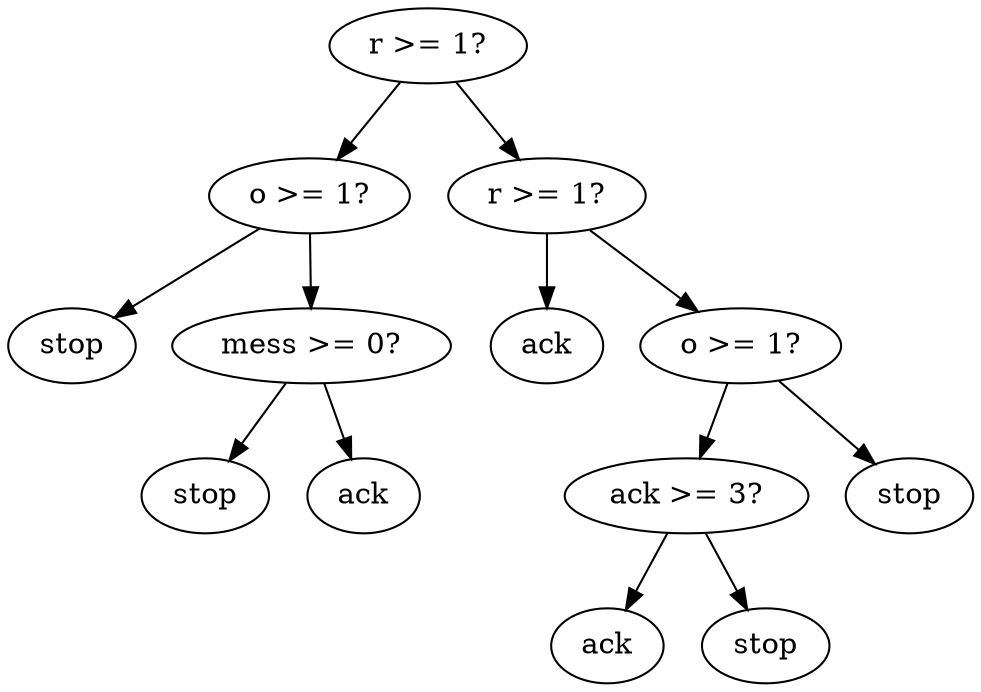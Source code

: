digraph tree {
    "0x0" [label="r >= 1?"];
    "0x1" [label="o >= 1?"];
    "0x2" [label="stop"];
    "0x3" [label="mess >= 0?"];
    "0x4" [label="stop"];
    "0x5" [label="ack"];
    "0x6" [label="r >= 1?"];
    "0x7" [label="ack"];
    "0x8" [label="o >= 1?"];
    "0x9" [label="ack >= 3?"];
    "0xa" [label="ack"];
    "0xb" [label="stop"];
    "0xc" [label="stop"];
    "0x0" -> "0x1";
    "0x0" -> "0x6";
    "0x1" -> "0x2";
    "0x1" -> "0x3";
    "0x3" -> "0x4";
    "0x3" -> "0x5";
    "0x6" -> "0x7";
    "0x6" -> "0x8";
    "0x8" -> "0x9";
    "0x8" -> "0xc";
    "0x9" -> "0xa";
    "0x9" -> "0xb";
}
